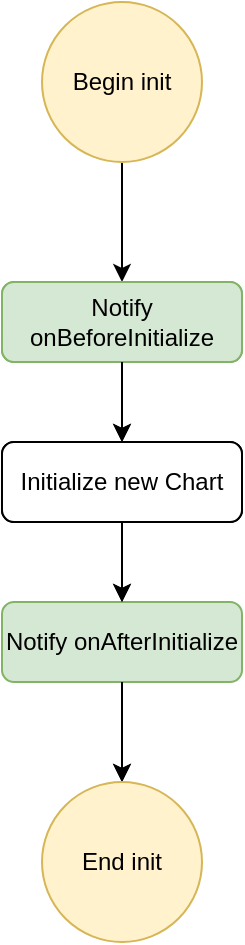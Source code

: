 <mxfile version="13.5.7" type="device" pages="2"><diagram id="qz6xZkkN5_TWD1aOfnxG" name="Chart Init"><mxGraphModel dx="1422" dy="822" grid="1" gridSize="10" guides="1" tooltips="1" connect="1" arrows="1" fold="1" page="1" pageScale="1" pageWidth="850" pageHeight="1100" math="0" shadow="0"><root><mxCell id="VrM6jVqB5EdETJXvk_b9-0"/><mxCell id="VrM6jVqB5EdETJXvk_b9-1" parent="VrM6jVqB5EdETJXvk_b9-0"/><mxCell id="B2WSiB_KLkefbDagkvPR-1" style="edgeStyle=orthogonalEdgeStyle;rounded=0;orthogonalLoop=1;jettySize=auto;html=1;exitX=0.5;exitY=1;exitDx=0;exitDy=0;entryX=0.5;entryY=0;entryDx=0;entryDy=0;" parent="VrM6jVqB5EdETJXvk_b9-1" source="woh9SrBhe5PWHDFjs9Lz-0" target="wKLOAW9VDdq8X3mcxytw-0" edge="1"><mxGeometry relative="1" as="geometry"/></mxCell><mxCell id="woh9SrBhe5PWHDFjs9Lz-0" value="Begin init" style="ellipse;whiteSpace=wrap;html=1;aspect=fixed;fillColor=#fff2cc;strokeColor=#d6b656;" parent="VrM6jVqB5EdETJXvk_b9-1" vertex="1"><mxGeometry x="370" y="30" width="80" height="80" as="geometry"/></mxCell><mxCell id="s9kDWtMPr7js8sLEnwsN-4" value="" style="edgeStyle=orthogonalEdgeStyle;rounded=0;orthogonalLoop=1;jettySize=auto;html=1;" edge="1" parent="VrM6jVqB5EdETJXvk_b9-1" source="B2WSiB_KLkefbDagkvPR-0" target="szYufQv6bFErSRYS5-Rp-8"><mxGeometry relative="1" as="geometry"/></mxCell><mxCell id="B2WSiB_KLkefbDagkvPR-0" value="Notify onAfterInitialize" style="rounded=1;whiteSpace=wrap;html=1;fillColor=#d5e8d4;strokeColor=#82b366;" parent="VrM6jVqB5EdETJXvk_b9-1" vertex="1"><mxGeometry x="350" y="330" width="120" height="40" as="geometry"/></mxCell><mxCell id="szYufQv6bFErSRYS5-Rp-6" value="No" style="edgeStyle=orthogonalEdgeStyle;rounded=0;orthogonalLoop=1;jettySize=auto;html=1;exitX=0.5;exitY=1;exitDx=0;exitDy=0;entryX=0.5;entryY=0;entryDx=0;entryDy=0;" parent="VrM6jVqB5EdETJXvk_b9-1" target="szYufQv6bFErSRYS5-Rp-5" edge="1"><mxGeometry x="-0.5" relative="1" as="geometry"><Array as="points"><mxPoint x="100" y="500"/><mxPoint x="100" y="500"/></Array><mxPoint as="offset"/><mxPoint x="100" y="480" as="sourcePoint"/></mxGeometry></mxCell><mxCell id="szYufQv6bFErSRYS5-Rp-9" style="edgeStyle=orthogonalEdgeStyle;rounded=0;orthogonalLoop=1;jettySize=auto;html=1;exitX=0.5;exitY=1;exitDx=0;exitDy=0;" parent="VrM6jVqB5EdETJXvk_b9-1" source="B2WSiB_KLkefbDagkvPR-0" target="szYufQv6bFErSRYS5-Rp-8" edge="1"><mxGeometry relative="1" as="geometry"><mxPoint x="410" y="610" as="sourcePoint"/></mxGeometry></mxCell><mxCell id="szYufQv6bFErSRYS5-Rp-8" value="End init" style="ellipse;whiteSpace=wrap;html=1;aspect=fixed;fillColor=#fff2cc;strokeColor=#d6b656;" parent="VrM6jVqB5EdETJXvk_b9-1" vertex="1"><mxGeometry x="370" y="420" width="80" height="80" as="geometry"/></mxCell><mxCell id="pECM--Bhd49QXNkkACUy-1" value="" style="edgeStyle=orthogonalEdgeStyle;rounded=0;orthogonalLoop=1;jettySize=auto;html=1;" parent="VrM6jVqB5EdETJXvk_b9-1" source="wKLOAW9VDdq8X3mcxytw-0" target="pECM--Bhd49QXNkkACUy-0" edge="1"><mxGeometry relative="1" as="geometry"/></mxCell><mxCell id="wKLOAW9VDdq8X3mcxytw-0" value="Notify onBeforeInitialize" style="rounded=1;whiteSpace=wrap;html=1;fillColor=#d5e8d4;strokeColor=#82b366;" parent="VrM6jVqB5EdETJXvk_b9-1" vertex="1"><mxGeometry x="350" y="170" width="120" height="40" as="geometry"/></mxCell><mxCell id="pECM--Bhd49QXNkkACUy-2" value="" style="edgeStyle=orthogonalEdgeStyle;rounded=0;orthogonalLoop=1;jettySize=auto;html=1;" parent="VrM6jVqB5EdETJXvk_b9-1" source="pECM--Bhd49QXNkkACUy-0" target="B2WSiB_KLkefbDagkvPR-0" edge="1"><mxGeometry relative="1" as="geometry"/></mxCell><mxCell id="pECM--Bhd49QXNkkACUy-0" value="Initialize new Chart" style="rounded=1;whiteSpace=wrap;html=1;" parent="VrM6jVqB5EdETJXvk_b9-1" vertex="1"><mxGeometry x="350" y="250" width="120" height="40" as="geometry"/></mxCell><mxCell id="s9kDWtMPr7js8sLEnwsN-0" value="Notify onBeforeInitialize" style="rounded=1;whiteSpace=wrap;html=1;fillColor=#d5e8d4;strokeColor=#82b366;" vertex="1" parent="VrM6jVqB5EdETJXvk_b9-1"><mxGeometry x="350" y="170" width="120" height="40" as="geometry"/></mxCell><mxCell id="s9kDWtMPr7js8sLEnwsN-1" value="" style="edgeStyle=orthogonalEdgeStyle;rounded=0;orthogonalLoop=1;jettySize=auto;html=1;" edge="1" source="s9kDWtMPr7js8sLEnwsN-0" target="s9kDWtMPr7js8sLEnwsN-2" parent="VrM6jVqB5EdETJXvk_b9-1"><mxGeometry relative="1" as="geometry"/></mxCell><mxCell id="s9kDWtMPr7js8sLEnwsN-2" value="Initialize new Chart" style="rounded=1;whiteSpace=wrap;html=1;" vertex="1" parent="VrM6jVqB5EdETJXvk_b9-1"><mxGeometry x="350" y="250" width="120" height="40" as="geometry"/></mxCell><mxCell id="s9kDWtMPr7js8sLEnwsN-3" value="" style="edgeStyle=orthogonalEdgeStyle;rounded=0;orthogonalLoop=1;jettySize=auto;html=1;" edge="1" source="s9kDWtMPr7js8sLEnwsN-2" parent="VrM6jVqB5EdETJXvk_b9-1"><mxGeometry relative="1" as="geometry"><mxPoint x="410" y="330" as="targetPoint"/></mxGeometry></mxCell></root></mxGraphModel></diagram><diagram id="6Hx3QUBt-kPyE_5nGTOz" name="Chart update"><mxGraphModel dx="1422" dy="822" grid="1" gridSize="10" guides="1" tooltips="1" connect="1" arrows="1" fold="1" page="1" pageScale="1" pageWidth="850" pageHeight="1100" math="0" shadow="0"><root><mxCell id="VQfmOpTDe0VD5iAt6V-u-0"/><mxCell id="VQfmOpTDe0VD5iAt6V-u-1" parent="VQfmOpTDe0VD5iAt6V-u-0"/><mxCell id="Q3U93CJ0g42DnSEeK9jO-9" value="" style="edgeStyle=orthogonalEdgeStyle;rounded=0;orthogonalLoop=1;jettySize=auto;html=1;" parent="VQfmOpTDe0VD5iAt6V-u-1" source="qJuUtbHRhLutEYVtH8ei-0" target="Q3U93CJ0g42DnSEeK9jO-7" edge="1"><mxGeometry relative="1" as="geometry"/></mxCell><mxCell id="qJuUtbHRhLutEYVtH8ei-0" value="Begin Render" style="ellipse;whiteSpace=wrap;html=1;aspect=fixed;fillColor=#fff2cc;strokeColor=#d6b656;" parent="VQfmOpTDe0VD5iAt6V-u-1" vertex="1"><mxGeometry x="230" y="20" width="80" height="80" as="geometry"/></mxCell><mxCell id="6iEpRMjzOfZbW66NxU7c-6" style="edgeStyle=orthogonalEdgeStyle;rounded=0;orthogonalLoop=1;jettySize=auto;html=1;exitX=0.5;exitY=1;exitDx=0;exitDy=0;" parent="VQfmOpTDe0VD5iAt6V-u-1" source="fou2qAIGBAL4RRHpxsFr-0" target="6iEpRMjzOfZbW66NxU7c-5" edge="1"><mxGeometry relative="1" as="geometry"><mxPoint x="420" y="1740" as="sourcePoint"/></mxGeometry></mxCell><mxCell id="6iEpRMjzOfZbW66NxU7c-5" value="End Render" style="ellipse;whiteSpace=wrap;html=1;aspect=fixed;fillColor=#fff2cc;strokeColor=#d6b656;" parent="VQfmOpTDe0VD5iAt6V-u-1" vertex="1"><mxGeometry x="230" y="1640" width="80" height="80" as="geometry"/></mxCell><mxCell id="Q3U93CJ0g42DnSEeK9jO-8" value="Yes" style="edgeStyle=orthogonalEdgeStyle;rounded=0;orthogonalLoop=1;jettySize=auto;html=1;entryX=0;entryY=0.5;entryDx=0;entryDy=0;" parent="VQfmOpTDe0VD5iAt6V-u-1" source="Q3U93CJ0g42DnSEeK9jO-7" target="zG_4Wd2ftdCeaW9vmjaD-13" edge="1"><mxGeometry relative="1" as="geometry"><mxPoint x="380" y="170" as="targetPoint"/></mxGeometry></mxCell><mxCell id="Q3U93CJ0g42DnSEeK9jO-10" value="No" style="edgeStyle=orthogonalEdgeStyle;rounded=0;orthogonalLoop=1;jettySize=auto;html=1;entryX=0.5;entryY=0;entryDx=0;entryDy=0;" parent="VQfmOpTDe0VD5iAt6V-u-1" source="Q3U93CJ0g42DnSEeK9jO-7" target="AMUJeqTUh2eIWa28f2_6-2" edge="1"><mxGeometry relative="1" as="geometry"><mxPoint x="270" y="600" as="targetPoint"/></mxGeometry></mxCell><mxCell id="Q3U93CJ0g42DnSEeK9jO-7" value="Has&lt;br&gt;scales?" style="rhombus;whiteSpace=wrap;html=1;" parent="VQfmOpTDe0VD5iAt6V-u-1" vertex="1"><mxGeometry x="230" y="130" width="80" height="80" as="geometry"/></mxCell><mxCell id="zG_4Wd2ftdCeaW9vmjaD-3" style="edgeStyle=orthogonalEdgeStyle;rounded=0;orthogonalLoop=1;jettySize=auto;html=1;exitX=0.5;exitY=1;exitDx=0;exitDy=0;" edge="1" parent="VQfmOpTDe0VD5iAt6V-u-1" source="zG_4Wd2ftdCeaW9vmjaD-4" target="zG_4Wd2ftdCeaW9vmjaD-6"><mxGeometry relative="1" as="geometry"/></mxCell><mxCell id="zG_4Wd2ftdCeaW9vmjaD-4" value="Notify onBeforeDatasetUpdate" style="rounded=1;whiteSpace=wrap;html=1;fillColor=#d5e8d4;strokeColor=#82b366;" vertex="1" parent="VQfmOpTDe0VD5iAt6V-u-1"><mxGeometry x="380" y="150" width="140" height="40" as="geometry"/></mxCell><mxCell id="zG_4Wd2ftdCeaW9vmjaD-5" style="edgeStyle=orthogonalEdgeStyle;rounded=0;orthogonalLoop=1;jettySize=auto;html=1;exitX=0.5;exitY=1;exitDx=0;exitDy=0;" edge="1" parent="VQfmOpTDe0VD5iAt6V-u-1" source="zG_4Wd2ftdCeaW9vmjaD-6" target="zG_4Wd2ftdCeaW9vmjaD-8"><mxGeometry relative="1" as="geometry"/></mxCell><mxCell id="zG_4Wd2ftdCeaW9vmjaD-6" value="Links scale" style="rounded=1;whiteSpace=wrap;html=1;" vertex="1" parent="VQfmOpTDe0VD5iAt6V-u-1"><mxGeometry x="390" y="230" width="120" height="40" as="geometry"/></mxCell><mxCell id="zG_4Wd2ftdCeaW9vmjaD-7" style="edgeStyle=orthogonalEdgeStyle;rounded=0;orthogonalLoop=1;jettySize=auto;html=1;exitX=0.5;exitY=1;exitDx=0;exitDy=0;" edge="1" parent="VQfmOpTDe0VD5iAt6V-u-1" source="zG_4Wd2ftdCeaW9vmjaD-8" target="zG_4Wd2ftdCeaW9vmjaD-11"><mxGeometry relative="1" as="geometry"/></mxCell><mxCell id="zG_4Wd2ftdCeaW9vmjaD-8" value="Notify onAfterLinkScales" style="rounded=1;whiteSpace=wrap;html=1;fillColor=#d5e8d4;strokeColor=#82b366;" vertex="1" parent="VQfmOpTDe0VD5iAt6V-u-1"><mxGeometry x="390" y="310" width="120" height="40" as="geometry"/></mxCell><mxCell id="zG_4Wd2ftdCeaW9vmjaD-9" value="Yes" style="edgeStyle=orthogonalEdgeStyle;rounded=0;orthogonalLoop=1;jettySize=auto;html=1;exitX=1;exitY=0.5;exitDx=0;exitDy=0;entryX=0.5;entryY=0;entryDx=0;entryDy=0;" edge="1" parent="VQfmOpTDe0VD5iAt6V-u-1" source="zG_4Wd2ftdCeaW9vmjaD-11" target="zG_4Wd2ftdCeaW9vmjaD-4"><mxGeometry x="-0.913" relative="1" as="geometry"><Array as="points"><mxPoint x="540" y="430"/><mxPoint x="540" y="130"/><mxPoint x="450" y="130"/></Array><mxPoint as="offset"/></mxGeometry></mxCell><mxCell id="zG_4Wd2ftdCeaW9vmjaD-10" style="edgeStyle=orthogonalEdgeStyle;rounded=0;orthogonalLoop=1;jettySize=auto;html=1;exitX=0.5;exitY=1;exitDx=0;exitDy=0;" edge="1" parent="VQfmOpTDe0VD5iAt6V-u-1" source="zG_4Wd2ftdCeaW9vmjaD-11"><mxGeometry relative="1" as="geometry"><mxPoint x="270" y="590" as="targetPoint"/></mxGeometry></mxCell><mxCell id="AMUJeqTUh2eIWa28f2_6-14" value="No" style="edgeLabel;html=1;align=center;verticalAlign=middle;resizable=0;points=[];" vertex="1" connectable="0" parent="zG_4Wd2ftdCeaW9vmjaD-10"><mxGeometry x="-0.6" y="-17" relative="1" as="geometry"><mxPoint x="-80" y="17" as="offset"/></mxGeometry></mxCell><mxCell id="zG_4Wd2ftdCeaW9vmjaD-11" value="Scales&lt;br&gt;remaining?" style="rhombus;whiteSpace=wrap;html=1;" vertex="1" parent="VQfmOpTDe0VD5iAt6V-u-1"><mxGeometry x="410" y="390" width="80" height="80" as="geometry"/></mxCell><mxCell id="zG_4Wd2ftdCeaW9vmjaD-13" value="Notify onBeforeLinkScales" style="rounded=1;whiteSpace=wrap;html=1;fillColor=#d5e8d4;strokeColor=#82b366;" vertex="1" parent="VQfmOpTDe0VD5iAt6V-u-1"><mxGeometry x="380" y="150" width="140" height="40" as="geometry"/></mxCell><mxCell id="AMUJeqTUh2eIWa28f2_6-0" value="Yes" style="edgeStyle=orthogonalEdgeStyle;rounded=0;orthogonalLoop=1;jettySize=auto;html=1;entryX=0;entryY=0.5;entryDx=0;entryDy=0;" edge="1" parent="VQfmOpTDe0VD5iAt6V-u-1" source="AMUJeqTUh2eIWa28f2_6-2" target="AMUJeqTUh2eIWa28f2_6-13"><mxGeometry relative="1" as="geometry"><mxPoint x="380" y="630" as="targetPoint"/></mxGeometry></mxCell><mxCell id="AMUJeqTUh2eIWa28f2_6-1" value="No" style="edgeStyle=orthogonalEdgeStyle;rounded=0;orthogonalLoop=1;jettySize=auto;html=1;entryX=0.5;entryY=0;entryDx=0;entryDy=0;" edge="1" parent="VQfmOpTDe0VD5iAt6V-u-1" source="AMUJeqTUh2eIWa28f2_6-2" target="5JcFuXoTBKZw_lgGvZhE-7"><mxGeometry relative="1" as="geometry"><mxPoint x="270" y="970" as="targetPoint"/></mxGeometry></mxCell><mxCell id="AMUJeqTUh2eIWa28f2_6-2" value="Has&lt;br&gt;datasets?" style="rhombus;whiteSpace=wrap;html=1;" vertex="1" parent="VQfmOpTDe0VD5iAt6V-u-1"><mxGeometry x="230" y="590" width="80" height="80" as="geometry"/></mxCell><mxCell id="AMUJeqTUh2eIWa28f2_6-3" style="edgeStyle=orthogonalEdgeStyle;rounded=0;orthogonalLoop=1;jettySize=auto;html=1;exitX=0.5;exitY=1;exitDx=0;exitDy=0;" edge="1" parent="VQfmOpTDe0VD5iAt6V-u-1" source="AMUJeqTUh2eIWa28f2_6-4" target="AMUJeqTUh2eIWa28f2_6-6"><mxGeometry relative="1" as="geometry"/></mxCell><mxCell id="AMUJeqTUh2eIWa28f2_6-4" value="Notify onBeforeDatasetUpdate" style="rounded=1;whiteSpace=wrap;html=1;fillColor=#d5e8d4;strokeColor=#82b366;" vertex="1" parent="VQfmOpTDe0VD5iAt6V-u-1"><mxGeometry x="380" y="610" width="140" height="40" as="geometry"/></mxCell><mxCell id="AMUJeqTUh2eIWa28f2_6-5" style="edgeStyle=orthogonalEdgeStyle;rounded=0;orthogonalLoop=1;jettySize=auto;html=1;exitX=0.5;exitY=1;exitDx=0;exitDy=0;" edge="1" parent="VQfmOpTDe0VD5iAt6V-u-1" source="AMUJeqTUh2eIWa28f2_6-6" target="AMUJeqTUh2eIWa28f2_6-8"><mxGeometry relative="1" as="geometry"/></mxCell><mxCell id="AMUJeqTUh2eIWa28f2_6-6" value="Parse metadata" style="rounded=1;whiteSpace=wrap;html=1;" vertex="1" parent="VQfmOpTDe0VD5iAt6V-u-1"><mxGeometry x="390" y="690" width="120" height="40" as="geometry"/></mxCell><mxCell id="AMUJeqTUh2eIWa28f2_6-7" style="edgeStyle=orthogonalEdgeStyle;rounded=0;orthogonalLoop=1;jettySize=auto;html=1;exitX=0.5;exitY=1;exitDx=0;exitDy=0;" edge="1" parent="VQfmOpTDe0VD5iAt6V-u-1" source="AMUJeqTUh2eIWa28f2_6-8" target="AMUJeqTUh2eIWa28f2_6-11"><mxGeometry relative="1" as="geometry"/></mxCell><mxCell id="AMUJeqTUh2eIWa28f2_6-8" value="Notify onAfterParse" style="rounded=1;whiteSpace=wrap;html=1;fillColor=#d5e8d4;strokeColor=#82b366;" vertex="1" parent="VQfmOpTDe0VD5iAt6V-u-1"><mxGeometry x="390" y="770" width="120" height="40" as="geometry"/></mxCell><mxCell id="AMUJeqTUh2eIWa28f2_6-9" value="Yes" style="edgeStyle=orthogonalEdgeStyle;rounded=0;orthogonalLoop=1;jettySize=auto;html=1;exitX=1;exitY=0.5;exitDx=0;exitDy=0;entryX=0.5;entryY=0;entryDx=0;entryDy=0;" edge="1" parent="VQfmOpTDe0VD5iAt6V-u-1" source="AMUJeqTUh2eIWa28f2_6-11" target="AMUJeqTUh2eIWa28f2_6-4"><mxGeometry x="-0.913" relative="1" as="geometry"><Array as="points"><mxPoint x="540" y="890"/><mxPoint x="540" y="590"/><mxPoint x="450" y="590"/></Array><mxPoint as="offset"/></mxGeometry></mxCell><mxCell id="AMUJeqTUh2eIWa28f2_6-10" style="edgeStyle=orthogonalEdgeStyle;rounded=0;orthogonalLoop=1;jettySize=auto;html=1;exitX=0.5;exitY=1;exitDx=0;exitDy=0;entryX=0.5;entryY=0;entryDx=0;entryDy=0;" edge="1" parent="VQfmOpTDe0VD5iAt6V-u-1" source="AMUJeqTUh2eIWa28f2_6-11" target="5JcFuXoTBKZw_lgGvZhE-7"><mxGeometry relative="1" as="geometry"><mxPoint x="450" y="970" as="targetPoint"/></mxGeometry></mxCell><mxCell id="5JcFuXoTBKZw_lgGvZhE-11" value="No" style="edgeLabel;html=1;align=center;verticalAlign=middle;resizable=0;points=[];" vertex="1" connectable="0" parent="AMUJeqTUh2eIWa28f2_6-10"><mxGeometry x="-0.308" relative="1" as="geometry"><mxPoint x="-20" as="offset"/></mxGeometry></mxCell><mxCell id="AMUJeqTUh2eIWa28f2_6-11" value="Datasets remaining?" style="rhombus;whiteSpace=wrap;html=1;" vertex="1" parent="VQfmOpTDe0VD5iAt6V-u-1"><mxGeometry x="410" y="850" width="80" height="80" as="geometry"/></mxCell><mxCell id="AMUJeqTUh2eIWa28f2_6-13" value="Notify onBeforeParse" style="rounded=1;whiteSpace=wrap;html=1;fillColor=#d5e8d4;strokeColor=#82b366;" vertex="1" parent="VQfmOpTDe0VD5iAt6V-u-1"><mxGeometry x="380" y="610" width="140" height="40" as="geometry"/></mxCell><mxCell id="5JcFuXoTBKZw_lgGvZhE-0" value="" style="edgeStyle=orthogonalEdgeStyle;rounded=0;orthogonalLoop=1;jettySize=auto;html=1;" edge="1" parent="VQfmOpTDe0VD5iAt6V-u-1" source="5JcFuXoTBKZw_lgGvZhE-1"><mxGeometry relative="1" as="geometry"><mxPoint x="270" y="1260" as="targetPoint"/></mxGeometry></mxCell><mxCell id="5JcFuXoTBKZw_lgGvZhE-1" value="Notify onAfterUpdate" style="rounded=1;whiteSpace=wrap;html=1;fillColor=#d5e8d4;strokeColor=#82b366;" vertex="1" parent="VQfmOpTDe0VD5iAt6V-u-1"><mxGeometry x="210" y="1170" width="120" height="40" as="geometry"/></mxCell><mxCell id="5JcFuXoTBKZw_lgGvZhE-2" style="edgeStyle=orthogonalEdgeStyle;rounded=0;orthogonalLoop=1;jettySize=auto;html=1;exitX=0.5;exitY=1;exitDx=0;exitDy=0;entryX=0.5;entryY=0;entryDx=0;entryDy=0;" edge="1" parent="VQfmOpTDe0VD5iAt6V-u-1" source="5JcFuXoTBKZw_lgGvZhE-1" target="5JcFuXoTBKZw_lgGvZhE-13"><mxGeometry relative="1" as="geometry"><mxPoint x="270" y="1450" as="sourcePoint"/><mxPoint x="270" y="1260" as="targetPoint"/></mxGeometry></mxCell><mxCell id="5JcFuXoTBKZw_lgGvZhE-3" value="" style="edgeStyle=orthogonalEdgeStyle;rounded=0;orthogonalLoop=1;jettySize=auto;html=1;" edge="1" parent="VQfmOpTDe0VD5iAt6V-u-1" source="5JcFuXoTBKZw_lgGvZhE-4" target="5JcFuXoTBKZw_lgGvZhE-6"><mxGeometry relative="1" as="geometry"/></mxCell><mxCell id="5JcFuXoTBKZw_lgGvZhE-4" value="Notify onBeforeInitialize" style="rounded=1;whiteSpace=wrap;html=1;fillColor=#d5e8d4;strokeColor=#82b366;" vertex="1" parent="VQfmOpTDe0VD5iAt6V-u-1"><mxGeometry x="210" y="1010" width="120" height="40" as="geometry"/></mxCell><mxCell id="5JcFuXoTBKZw_lgGvZhE-5" value="" style="edgeStyle=orthogonalEdgeStyle;rounded=0;orthogonalLoop=1;jettySize=auto;html=1;" edge="1" parent="VQfmOpTDe0VD5iAt6V-u-1" source="5JcFuXoTBKZw_lgGvZhE-6" target="5JcFuXoTBKZw_lgGvZhE-1"><mxGeometry relative="1" as="geometry"/></mxCell><mxCell id="5JcFuXoTBKZw_lgGvZhE-6" value="Initialize new Chart" style="rounded=1;whiteSpace=wrap;html=1;" vertex="1" parent="VQfmOpTDe0VD5iAt6V-u-1"><mxGeometry x="210" y="1090" width="120" height="40" as="geometry"/></mxCell><mxCell id="5JcFuXoTBKZw_lgGvZhE-7" value="Notify onBeforeUpdate" style="rounded=1;whiteSpace=wrap;html=1;fillColor=#d5e8d4;strokeColor=#82b366;" vertex="1" parent="VQfmOpTDe0VD5iAt6V-u-1"><mxGeometry x="210" y="1010" width="120" height="40" as="geometry"/></mxCell><mxCell id="5JcFuXoTBKZw_lgGvZhE-8" value="" style="edgeStyle=orthogonalEdgeStyle;rounded=0;orthogonalLoop=1;jettySize=auto;html=1;" edge="1" parent="VQfmOpTDe0VD5iAt6V-u-1" source="5JcFuXoTBKZw_lgGvZhE-7" target="5JcFuXoTBKZw_lgGvZhE-9"><mxGeometry relative="1" as="geometry"/></mxCell><mxCell id="5JcFuXoTBKZw_lgGvZhE-9" value="Update chart" style="rounded=1;whiteSpace=wrap;html=1;" vertex="1" parent="VQfmOpTDe0VD5iAt6V-u-1"><mxGeometry x="210" y="1090" width="120" height="40" as="geometry"/></mxCell><mxCell id="5JcFuXoTBKZw_lgGvZhE-10" value="" style="edgeStyle=orthogonalEdgeStyle;rounded=0;orthogonalLoop=1;jettySize=auto;html=1;" edge="1" parent="VQfmOpTDe0VD5iAt6V-u-1" source="5JcFuXoTBKZw_lgGvZhE-9"><mxGeometry relative="1" as="geometry"><mxPoint x="270" y="1170" as="targetPoint"/></mxGeometry></mxCell><mxCell id="fou2qAIGBAL4RRHpxsFr-1" value="" style="edgeStyle=orthogonalEdgeStyle;rounded=0;orthogonalLoop=1;jettySize=auto;html=1;" edge="1" parent="VQfmOpTDe0VD5iAt6V-u-1" source="5JcFuXoTBKZw_lgGvZhE-12" target="fou2qAIGBAL4RRHpxsFr-0"><mxGeometry relative="1" as="geometry"/></mxCell><mxCell id="5JcFuXoTBKZw_lgGvZhE-12" value="Notify onAfterDraw" style="rounded=1;whiteSpace=wrap;html=1;fillColor=#d5e8d4;strokeColor=#82b366;" vertex="1" parent="VQfmOpTDe0VD5iAt6V-u-1"><mxGeometry x="210" y="1420" width="120" height="40" as="geometry"/></mxCell><mxCell id="5JcFuXoTBKZw_lgGvZhE-15" value="" style="edgeStyle=orthogonalEdgeStyle;rounded=0;orthogonalLoop=1;jettySize=auto;html=1;" edge="1" parent="VQfmOpTDe0VD5iAt6V-u-1" source="5JcFuXoTBKZw_lgGvZhE-13" target="5JcFuXoTBKZw_lgGvZhE-14"><mxGeometry relative="1" as="geometry"/></mxCell><mxCell id="5JcFuXoTBKZw_lgGvZhE-13" value="Notify onBeforeDraw" style="rounded=1;whiteSpace=wrap;html=1;fillColor=#d5e8d4;strokeColor=#82b366;" vertex="1" parent="VQfmOpTDe0VD5iAt6V-u-1"><mxGeometry x="210" y="1260" width="120" height="40" as="geometry"/></mxCell><mxCell id="5JcFuXoTBKZw_lgGvZhE-16" value="" style="edgeStyle=orthogonalEdgeStyle;rounded=0;orthogonalLoop=1;jettySize=auto;html=1;" edge="1" parent="VQfmOpTDe0VD5iAt6V-u-1" source="5JcFuXoTBKZw_lgGvZhE-14" target="5JcFuXoTBKZw_lgGvZhE-12"><mxGeometry relative="1" as="geometry"/></mxCell><mxCell id="5JcFuXoTBKZw_lgGvZhE-14" value="Render chart" style="rounded=1;whiteSpace=wrap;html=1;" vertex="1" parent="VQfmOpTDe0VD5iAt6V-u-1"><mxGeometry x="210" y="1340" width="120" height="40" as="geometry"/></mxCell><mxCell id="fou2qAIGBAL4RRHpxsFr-0" value="Frames remaining?" style="rhombus;whiteSpace=wrap;html=1;" vertex="1" parent="VQfmOpTDe0VD5iAt6V-u-1"><mxGeometry x="230" y="1500" width="80" height="80" as="geometry"/></mxCell><mxCell id="fou2qAIGBAL4RRHpxsFr-2" value="Yes" style="edgeStyle=orthogonalEdgeStyle;rounded=0;orthogonalLoop=1;jettySize=auto;html=1;exitX=1;exitY=0.5;exitDx=0;exitDy=0;entryX=1;entryY=0.5;entryDx=0;entryDy=0;" edge="1" parent="VQfmOpTDe0VD5iAt6V-u-1" source="fou2qAIGBAL4RRHpxsFr-0" target="5JcFuXoTBKZw_lgGvZhE-13"><mxGeometry x="-0.913" relative="1" as="geometry"><Array as="points"><mxPoint x="450" y="1540"/><mxPoint x="450" y="1280"/></Array><mxPoint as="offset"/><mxPoint x="90" y="1520" as="sourcePoint"/><mxPoint x="50" y="1240" as="targetPoint"/></mxGeometry></mxCell></root></mxGraphModel></diagram></mxfile>